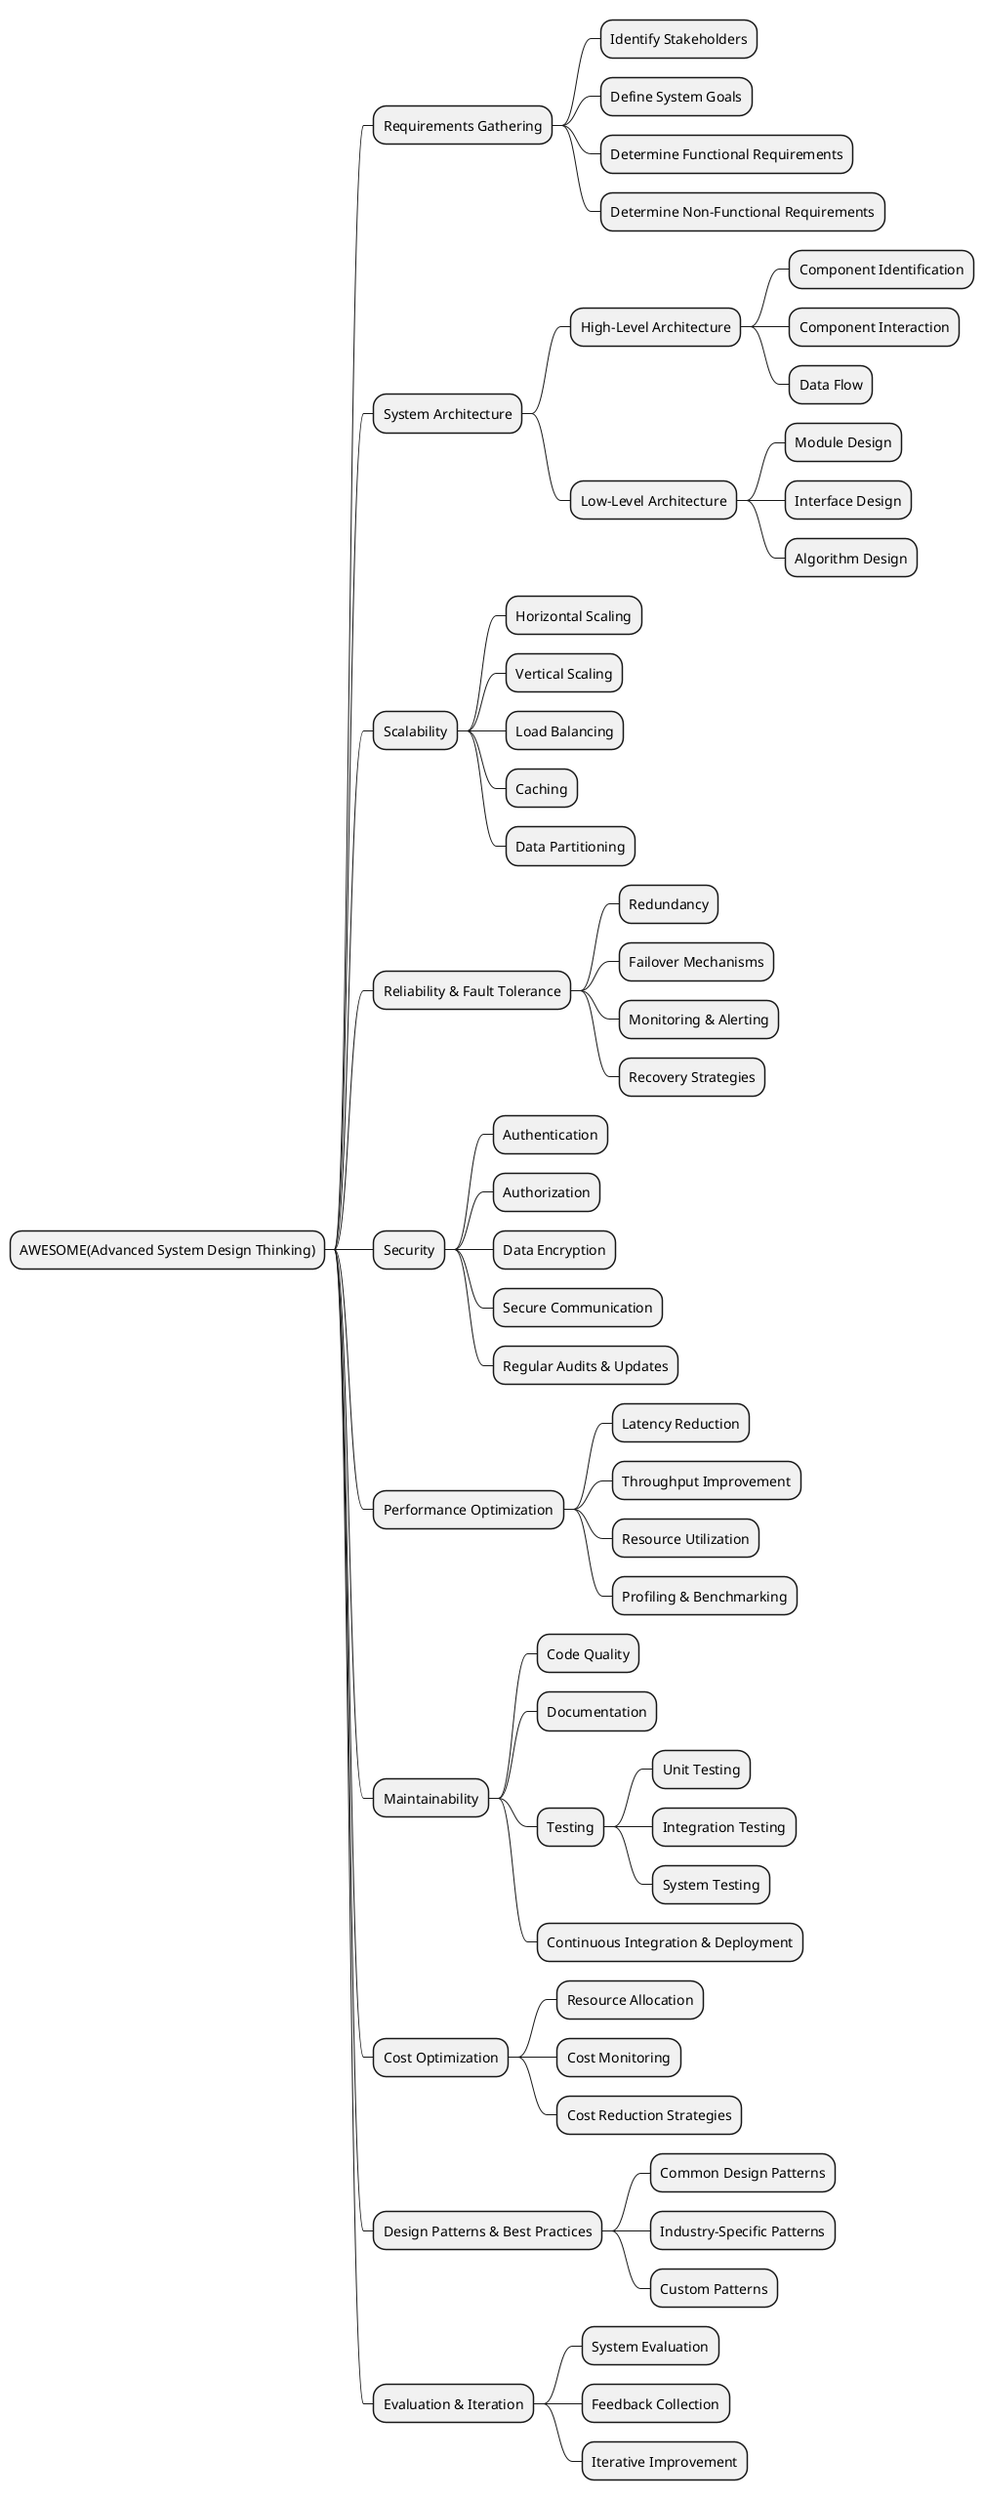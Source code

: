 


Here's a PlantUML script for a mindmap that outlines advanced system design thinking. To render the mindmap, you can use a PlantUML editor or an online tool like https://www.planttext.com/.

@startmindmap


* AWESOME(Advanced System Design Thinking)
** Requirements Gathering
*** Identify Stakeholders
*** Define System Goals
*** Determine Functional Requirements
*** Determine Non-Functional Requirements
** System Architecture
*** High-Level Architecture
**** Component Identification
**** Component Interaction
**** Data Flow
*** Low-Level Architecture
**** Module Design
**** Interface Design
**** Algorithm Design
** Scalability
*** Horizontal Scaling
*** Vertical Scaling
*** Load Balancing
*** Caching
*** Data Partitioning
** Reliability & Fault Tolerance
*** Redundancy
*** Failover Mechanisms
*** Monitoring & Alerting
*** Recovery Strategies
** Security
*** Authentication
*** Authorization
*** Data Encryption
*** Secure Communication
*** Regular Audits & Updates
** Performance Optimization
*** Latency Reduction
*** Throughput Improvement
*** Resource Utilization
*** Profiling & Benchmarking
** Maintainability
*** Code Quality
*** Documentation
*** Testing
**** Unit Testing
**** Integration Testing
**** System Testing
*** Continuous Integration & Deployment
** Cost Optimization
*** Resource Allocation
*** Cost Monitoring
*** Cost Reduction Strategies
** Design Patterns & Best Practices
*** Common Design Patterns
*** Industry-Specific Patterns
*** Custom Patterns
** Evaluation & Iteration
*** System Evaluation
*** Feedback Collection
*** Iterative Improvement
@endmindmap

This mindmap covers various aspects of advanced system design thinking, including requirements gathering, system architecture, scalability, reliability, fault tolerance, security, performance optimization, maintainability, cost optimization, design patterns, and evaluation and iteration